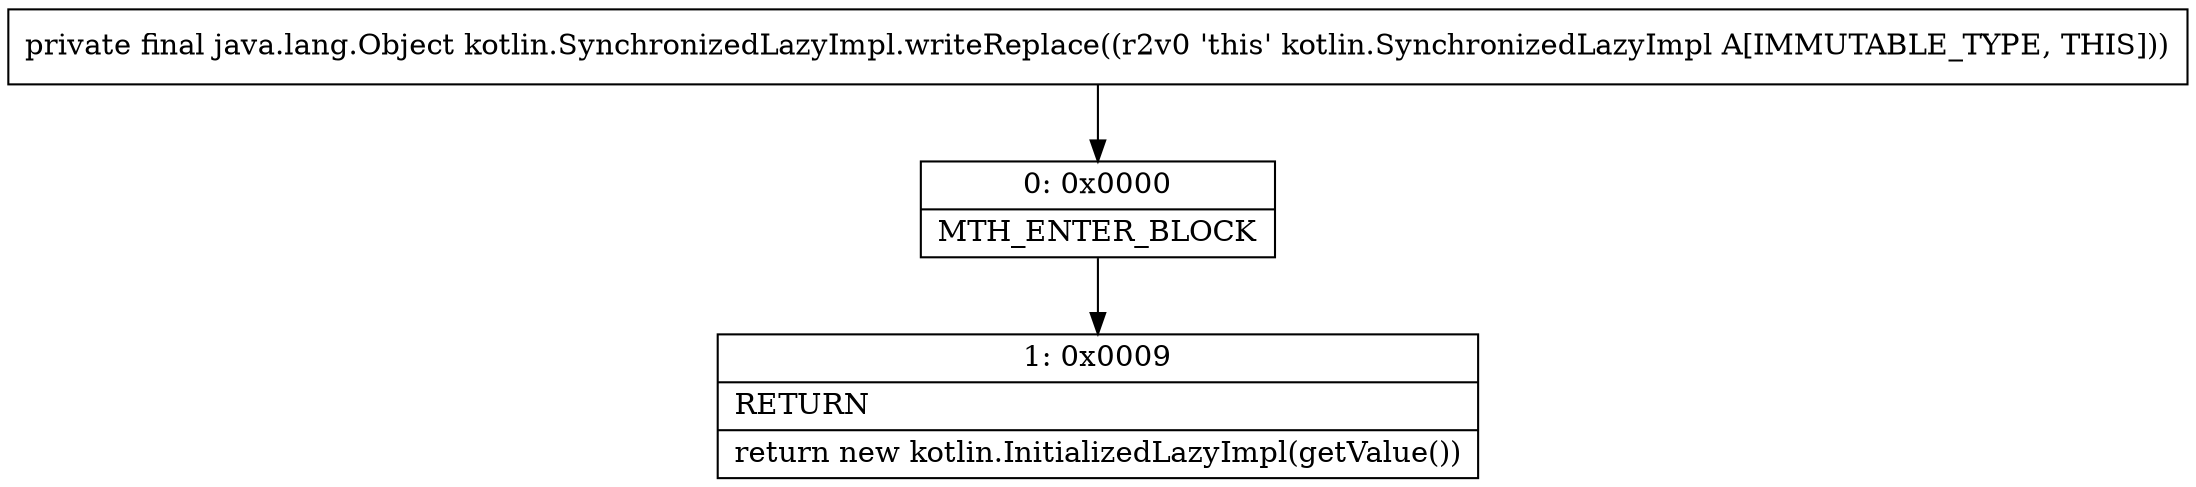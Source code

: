 digraph "CFG forkotlin.SynchronizedLazyImpl.writeReplace()Ljava\/lang\/Object;" {
Node_0 [shape=record,label="{0\:\ 0x0000|MTH_ENTER_BLOCK\l}"];
Node_1 [shape=record,label="{1\:\ 0x0009|RETURN\l|return new kotlin.InitializedLazyImpl(getValue())\l}"];
MethodNode[shape=record,label="{private final java.lang.Object kotlin.SynchronizedLazyImpl.writeReplace((r2v0 'this' kotlin.SynchronizedLazyImpl A[IMMUTABLE_TYPE, THIS])) }"];
MethodNode -> Node_0;
Node_0 -> Node_1;
}

